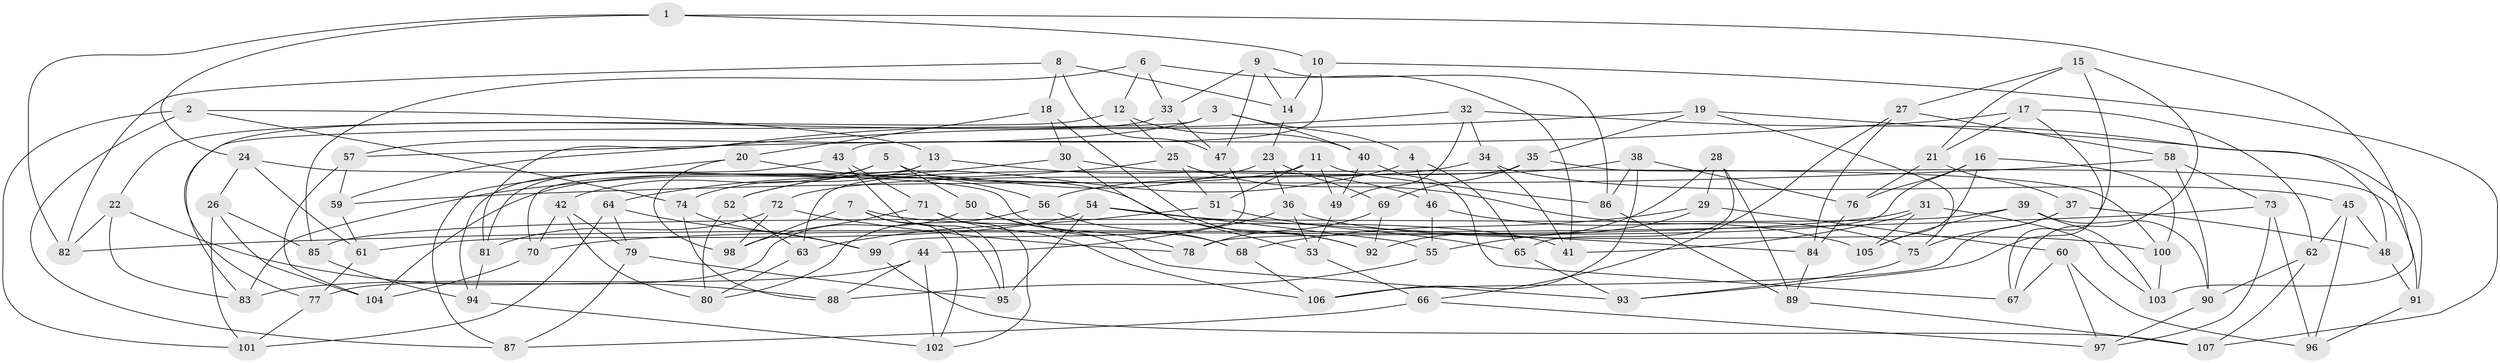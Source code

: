 // coarse degree distribution, {6: 0.35135135135135137, 3: 0.013513513513513514, 4: 0.5405405405405406, 5: 0.0945945945945946}
// Generated by graph-tools (version 1.1) at 2025/52/02/27/25 19:52:31]
// undirected, 107 vertices, 214 edges
graph export_dot {
graph [start="1"]
  node [color=gray90,style=filled];
  1;
  2;
  3;
  4;
  5;
  6;
  7;
  8;
  9;
  10;
  11;
  12;
  13;
  14;
  15;
  16;
  17;
  18;
  19;
  20;
  21;
  22;
  23;
  24;
  25;
  26;
  27;
  28;
  29;
  30;
  31;
  32;
  33;
  34;
  35;
  36;
  37;
  38;
  39;
  40;
  41;
  42;
  43;
  44;
  45;
  46;
  47;
  48;
  49;
  50;
  51;
  52;
  53;
  54;
  55;
  56;
  57;
  58;
  59;
  60;
  61;
  62;
  63;
  64;
  65;
  66;
  67;
  68;
  69;
  70;
  71;
  72;
  73;
  74;
  75;
  76;
  77;
  78;
  79;
  80;
  81;
  82;
  83;
  84;
  85;
  86;
  87;
  88;
  89;
  90;
  91;
  92;
  93;
  94;
  95;
  96;
  97;
  98;
  99;
  100;
  101;
  102;
  103;
  104;
  105;
  106;
  107;
  1 -- 24;
  1 -- 82;
  1 -- 10;
  1 -- 103;
  2 -- 101;
  2 -- 74;
  2 -- 13;
  2 -- 87;
  3 -- 83;
  3 -- 57;
  3 -- 4;
  3 -- 40;
  4 -- 46;
  4 -- 52;
  4 -- 65;
  5 -- 42;
  5 -- 81;
  5 -- 50;
  5 -- 92;
  6 -- 12;
  6 -- 33;
  6 -- 85;
  6 -- 41;
  7 -- 41;
  7 -- 102;
  7 -- 95;
  7 -- 98;
  8 -- 82;
  8 -- 14;
  8 -- 47;
  8 -- 18;
  9 -- 14;
  9 -- 33;
  9 -- 47;
  9 -- 86;
  10 -- 107;
  10 -- 14;
  10 -- 43;
  11 -- 104;
  11 -- 51;
  11 -- 86;
  11 -- 49;
  12 -- 25;
  12 -- 22;
  12 -- 40;
  13 -- 74;
  13 -- 46;
  13 -- 70;
  14 -- 23;
  15 -- 21;
  15 -- 93;
  15 -- 67;
  15 -- 27;
  16 -- 78;
  16 -- 76;
  16 -- 105;
  16 -- 100;
  17 -- 62;
  17 -- 67;
  17 -- 21;
  17 -- 57;
  18 -- 20;
  18 -- 92;
  18 -- 30;
  19 -- 35;
  19 -- 75;
  19 -- 59;
  19 -- 48;
  20 -- 87;
  20 -- 56;
  20 -- 98;
  21 -- 37;
  21 -- 76;
  22 -- 88;
  22 -- 83;
  22 -- 82;
  23 -- 69;
  23 -- 36;
  23 -- 52;
  24 -- 61;
  24 -- 68;
  24 -- 26;
  25 -- 51;
  25 -- 83;
  25 -- 75;
  26 -- 101;
  26 -- 85;
  26 -- 104;
  27 -- 66;
  27 -- 84;
  27 -- 58;
  28 -- 89;
  28 -- 29;
  28 -- 92;
  28 -- 65;
  29 -- 68;
  29 -- 55;
  29 -- 60;
  30 -- 64;
  30 -- 53;
  30 -- 100;
  31 -- 41;
  31 -- 70;
  31 -- 103;
  31 -- 105;
  32 -- 34;
  32 -- 81;
  32 -- 91;
  32 -- 49;
  33 -- 77;
  33 -- 47;
  34 -- 72;
  34 -- 41;
  34 -- 45;
  35 -- 69;
  35 -- 63;
  35 -- 91;
  36 -- 44;
  36 -- 53;
  36 -- 100;
  37 -- 48;
  37 -- 75;
  37 -- 106;
  38 -- 86;
  38 -- 106;
  38 -- 76;
  38 -- 56;
  39 -- 85;
  39 -- 105;
  39 -- 90;
  39 -- 103;
  40 -- 49;
  40 -- 67;
  42 -- 70;
  42 -- 79;
  42 -- 80;
  43 -- 71;
  43 -- 95;
  43 -- 94;
  44 -- 102;
  44 -- 88;
  44 -- 83;
  45 -- 96;
  45 -- 48;
  45 -- 62;
  46 -- 55;
  46 -- 105;
  47 -- 99;
  48 -- 91;
  49 -- 53;
  50 -- 93;
  50 -- 77;
  50 -- 78;
  51 -- 65;
  51 -- 63;
  52 -- 80;
  52 -- 63;
  53 -- 66;
  54 -- 61;
  54 -- 95;
  54 -- 84;
  54 -- 55;
  55 -- 88;
  56 -- 68;
  56 -- 80;
  57 -- 59;
  57 -- 104;
  58 -- 73;
  58 -- 90;
  58 -- 59;
  59 -- 61;
  60 -- 96;
  60 -- 97;
  60 -- 67;
  61 -- 77;
  62 -- 107;
  62 -- 90;
  63 -- 80;
  64 -- 79;
  64 -- 101;
  64 -- 99;
  65 -- 93;
  66 -- 97;
  66 -- 87;
  68 -- 106;
  69 -- 78;
  69 -- 92;
  70 -- 104;
  71 -- 106;
  71 -- 98;
  71 -- 102;
  72 -- 78;
  72 -- 81;
  72 -- 98;
  73 -- 97;
  73 -- 82;
  73 -- 96;
  74 -- 99;
  74 -- 88;
  75 -- 93;
  76 -- 84;
  77 -- 101;
  79 -- 87;
  79 -- 95;
  81 -- 94;
  84 -- 89;
  85 -- 94;
  86 -- 89;
  89 -- 107;
  90 -- 97;
  91 -- 96;
  94 -- 102;
  99 -- 107;
  100 -- 103;
}
